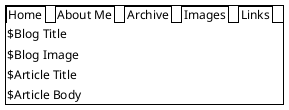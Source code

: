 @startsalt MainPage
{+
{/ Home | About Me | Archive | Images | Links}
{ $Blog Title}
{ $Blog Image}
    {$Article Title}
    {$Article Body}
}
@endsalt